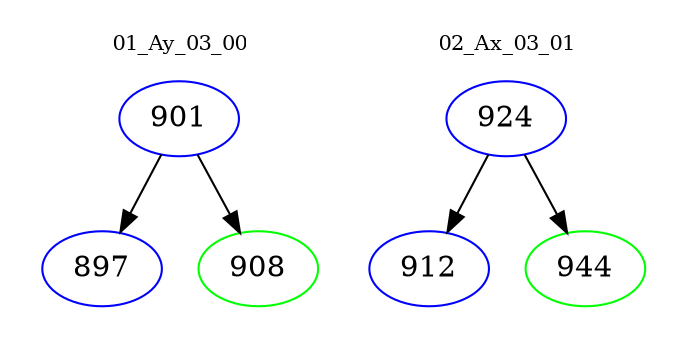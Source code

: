 digraph{
subgraph cluster_0 {
color = white
label = "01_Ay_03_00";
fontsize=10;
T0_901 [label="901", color="blue"]
T0_901 -> T0_897 [color="black"]
T0_897 [label="897", color="blue"]
T0_901 -> T0_908 [color="black"]
T0_908 [label="908", color="green"]
}
subgraph cluster_1 {
color = white
label = "02_Ax_03_01";
fontsize=10;
T1_924 [label="924", color="blue"]
T1_924 -> T1_912 [color="black"]
T1_912 [label="912", color="blue"]
T1_924 -> T1_944 [color="black"]
T1_944 [label="944", color="green"]
}
}
